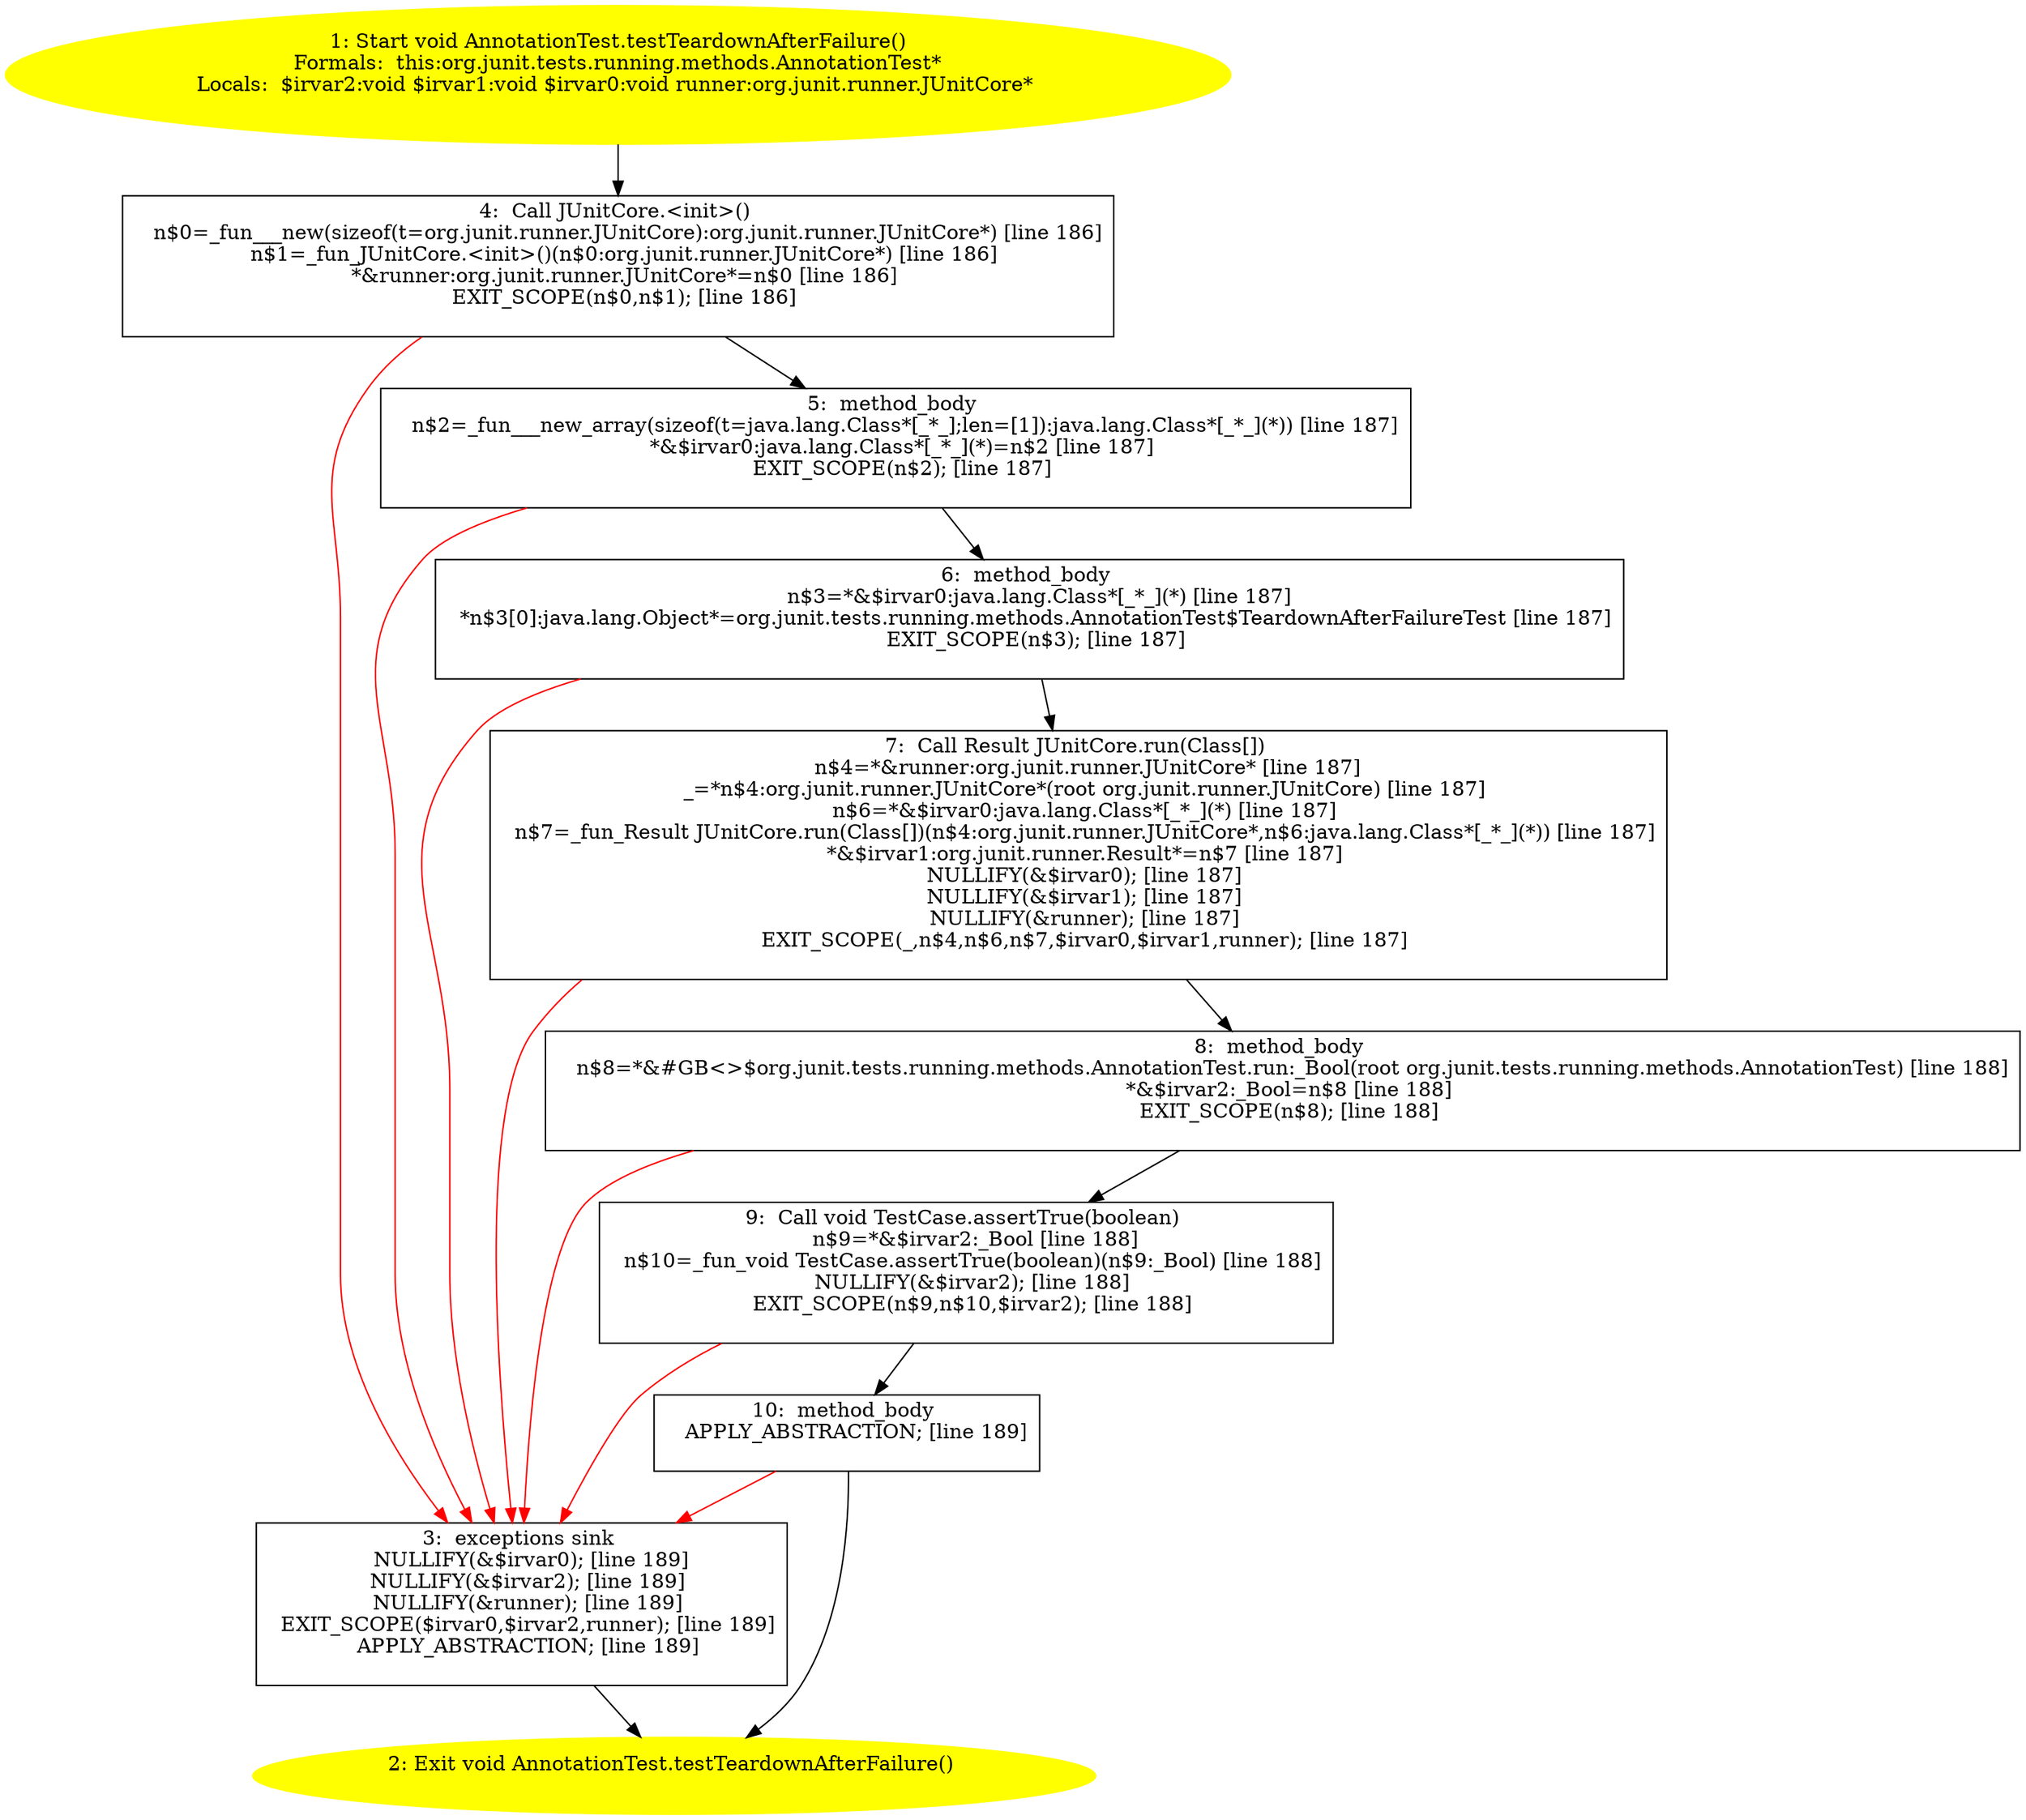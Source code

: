 /* @generated */
digraph cfg {
"org.junit.tests.running.methods.AnnotationTest.testTeardownAfterFailure():void.42595b05c1088a5eeab4b567d2e0440c_1" [label="1: Start void AnnotationTest.testTeardownAfterFailure()\nFormals:  this:org.junit.tests.running.methods.AnnotationTest*\nLocals:  $irvar2:void $irvar1:void $irvar0:void runner:org.junit.runner.JUnitCore* \n  " color=yellow style=filled]
	

	 "org.junit.tests.running.methods.AnnotationTest.testTeardownAfterFailure():void.42595b05c1088a5eeab4b567d2e0440c_1" -> "org.junit.tests.running.methods.AnnotationTest.testTeardownAfterFailure():void.42595b05c1088a5eeab4b567d2e0440c_4" ;
"org.junit.tests.running.methods.AnnotationTest.testTeardownAfterFailure():void.42595b05c1088a5eeab4b567d2e0440c_2" [label="2: Exit void AnnotationTest.testTeardownAfterFailure() \n  " color=yellow style=filled]
	

"org.junit.tests.running.methods.AnnotationTest.testTeardownAfterFailure():void.42595b05c1088a5eeab4b567d2e0440c_3" [label="3:  exceptions sink \n   NULLIFY(&$irvar0); [line 189]\n  NULLIFY(&$irvar2); [line 189]\n  NULLIFY(&runner); [line 189]\n  EXIT_SCOPE($irvar0,$irvar2,runner); [line 189]\n  APPLY_ABSTRACTION; [line 189]\n " shape="box"]
	

	 "org.junit.tests.running.methods.AnnotationTest.testTeardownAfterFailure():void.42595b05c1088a5eeab4b567d2e0440c_3" -> "org.junit.tests.running.methods.AnnotationTest.testTeardownAfterFailure():void.42595b05c1088a5eeab4b567d2e0440c_2" ;
"org.junit.tests.running.methods.AnnotationTest.testTeardownAfterFailure():void.42595b05c1088a5eeab4b567d2e0440c_4" [label="4:  Call JUnitCore.<init>() \n   n$0=_fun___new(sizeof(t=org.junit.runner.JUnitCore):org.junit.runner.JUnitCore*) [line 186]\n  n$1=_fun_JUnitCore.<init>()(n$0:org.junit.runner.JUnitCore*) [line 186]\n  *&runner:org.junit.runner.JUnitCore*=n$0 [line 186]\n  EXIT_SCOPE(n$0,n$1); [line 186]\n " shape="box"]
	

	 "org.junit.tests.running.methods.AnnotationTest.testTeardownAfterFailure():void.42595b05c1088a5eeab4b567d2e0440c_4" -> "org.junit.tests.running.methods.AnnotationTest.testTeardownAfterFailure():void.42595b05c1088a5eeab4b567d2e0440c_5" ;
	 "org.junit.tests.running.methods.AnnotationTest.testTeardownAfterFailure():void.42595b05c1088a5eeab4b567d2e0440c_4" -> "org.junit.tests.running.methods.AnnotationTest.testTeardownAfterFailure():void.42595b05c1088a5eeab4b567d2e0440c_3" [color="red" ];
"org.junit.tests.running.methods.AnnotationTest.testTeardownAfterFailure():void.42595b05c1088a5eeab4b567d2e0440c_5" [label="5:  method_body \n   n$2=_fun___new_array(sizeof(t=java.lang.Class*[_*_];len=[1]):java.lang.Class*[_*_](*)) [line 187]\n  *&$irvar0:java.lang.Class*[_*_](*)=n$2 [line 187]\n  EXIT_SCOPE(n$2); [line 187]\n " shape="box"]
	

	 "org.junit.tests.running.methods.AnnotationTest.testTeardownAfterFailure():void.42595b05c1088a5eeab4b567d2e0440c_5" -> "org.junit.tests.running.methods.AnnotationTest.testTeardownAfterFailure():void.42595b05c1088a5eeab4b567d2e0440c_6" ;
	 "org.junit.tests.running.methods.AnnotationTest.testTeardownAfterFailure():void.42595b05c1088a5eeab4b567d2e0440c_5" -> "org.junit.tests.running.methods.AnnotationTest.testTeardownAfterFailure():void.42595b05c1088a5eeab4b567d2e0440c_3" [color="red" ];
"org.junit.tests.running.methods.AnnotationTest.testTeardownAfterFailure():void.42595b05c1088a5eeab4b567d2e0440c_6" [label="6:  method_body \n   n$3=*&$irvar0:java.lang.Class*[_*_](*) [line 187]\n  *n$3[0]:java.lang.Object*=org.junit.tests.running.methods.AnnotationTest$TeardownAfterFailureTest [line 187]\n  EXIT_SCOPE(n$3); [line 187]\n " shape="box"]
	

	 "org.junit.tests.running.methods.AnnotationTest.testTeardownAfterFailure():void.42595b05c1088a5eeab4b567d2e0440c_6" -> "org.junit.tests.running.methods.AnnotationTest.testTeardownAfterFailure():void.42595b05c1088a5eeab4b567d2e0440c_7" ;
	 "org.junit.tests.running.methods.AnnotationTest.testTeardownAfterFailure():void.42595b05c1088a5eeab4b567d2e0440c_6" -> "org.junit.tests.running.methods.AnnotationTest.testTeardownAfterFailure():void.42595b05c1088a5eeab4b567d2e0440c_3" [color="red" ];
"org.junit.tests.running.methods.AnnotationTest.testTeardownAfterFailure():void.42595b05c1088a5eeab4b567d2e0440c_7" [label="7:  Call Result JUnitCore.run(Class[]) \n   n$4=*&runner:org.junit.runner.JUnitCore* [line 187]\n  _=*n$4:org.junit.runner.JUnitCore*(root org.junit.runner.JUnitCore) [line 187]\n  n$6=*&$irvar0:java.lang.Class*[_*_](*) [line 187]\n  n$7=_fun_Result JUnitCore.run(Class[])(n$4:org.junit.runner.JUnitCore*,n$6:java.lang.Class*[_*_](*)) [line 187]\n  *&$irvar1:org.junit.runner.Result*=n$7 [line 187]\n  NULLIFY(&$irvar0); [line 187]\n  NULLIFY(&$irvar1); [line 187]\n  NULLIFY(&runner); [line 187]\n  EXIT_SCOPE(_,n$4,n$6,n$7,$irvar0,$irvar1,runner); [line 187]\n " shape="box"]
	

	 "org.junit.tests.running.methods.AnnotationTest.testTeardownAfterFailure():void.42595b05c1088a5eeab4b567d2e0440c_7" -> "org.junit.tests.running.methods.AnnotationTest.testTeardownAfterFailure():void.42595b05c1088a5eeab4b567d2e0440c_8" ;
	 "org.junit.tests.running.methods.AnnotationTest.testTeardownAfterFailure():void.42595b05c1088a5eeab4b567d2e0440c_7" -> "org.junit.tests.running.methods.AnnotationTest.testTeardownAfterFailure():void.42595b05c1088a5eeab4b567d2e0440c_3" [color="red" ];
"org.junit.tests.running.methods.AnnotationTest.testTeardownAfterFailure():void.42595b05c1088a5eeab4b567d2e0440c_8" [label="8:  method_body \n   n$8=*&#GB<>$org.junit.tests.running.methods.AnnotationTest.run:_Bool(root org.junit.tests.running.methods.AnnotationTest) [line 188]\n  *&$irvar2:_Bool=n$8 [line 188]\n  EXIT_SCOPE(n$8); [line 188]\n " shape="box"]
	

	 "org.junit.tests.running.methods.AnnotationTest.testTeardownAfterFailure():void.42595b05c1088a5eeab4b567d2e0440c_8" -> "org.junit.tests.running.methods.AnnotationTest.testTeardownAfterFailure():void.42595b05c1088a5eeab4b567d2e0440c_9" ;
	 "org.junit.tests.running.methods.AnnotationTest.testTeardownAfterFailure():void.42595b05c1088a5eeab4b567d2e0440c_8" -> "org.junit.tests.running.methods.AnnotationTest.testTeardownAfterFailure():void.42595b05c1088a5eeab4b567d2e0440c_3" [color="red" ];
"org.junit.tests.running.methods.AnnotationTest.testTeardownAfterFailure():void.42595b05c1088a5eeab4b567d2e0440c_9" [label="9:  Call void TestCase.assertTrue(boolean) \n   n$9=*&$irvar2:_Bool [line 188]\n  n$10=_fun_void TestCase.assertTrue(boolean)(n$9:_Bool) [line 188]\n  NULLIFY(&$irvar2); [line 188]\n  EXIT_SCOPE(n$9,n$10,$irvar2); [line 188]\n " shape="box"]
	

	 "org.junit.tests.running.methods.AnnotationTest.testTeardownAfterFailure():void.42595b05c1088a5eeab4b567d2e0440c_9" -> "org.junit.tests.running.methods.AnnotationTest.testTeardownAfterFailure():void.42595b05c1088a5eeab4b567d2e0440c_10" ;
	 "org.junit.tests.running.methods.AnnotationTest.testTeardownAfterFailure():void.42595b05c1088a5eeab4b567d2e0440c_9" -> "org.junit.tests.running.methods.AnnotationTest.testTeardownAfterFailure():void.42595b05c1088a5eeab4b567d2e0440c_3" [color="red" ];
"org.junit.tests.running.methods.AnnotationTest.testTeardownAfterFailure():void.42595b05c1088a5eeab4b567d2e0440c_10" [label="10:  method_body \n   APPLY_ABSTRACTION; [line 189]\n " shape="box"]
	

	 "org.junit.tests.running.methods.AnnotationTest.testTeardownAfterFailure():void.42595b05c1088a5eeab4b567d2e0440c_10" -> "org.junit.tests.running.methods.AnnotationTest.testTeardownAfterFailure():void.42595b05c1088a5eeab4b567d2e0440c_2" ;
	 "org.junit.tests.running.methods.AnnotationTest.testTeardownAfterFailure():void.42595b05c1088a5eeab4b567d2e0440c_10" -> "org.junit.tests.running.methods.AnnotationTest.testTeardownAfterFailure():void.42595b05c1088a5eeab4b567d2e0440c_3" [color="red" ];
}
